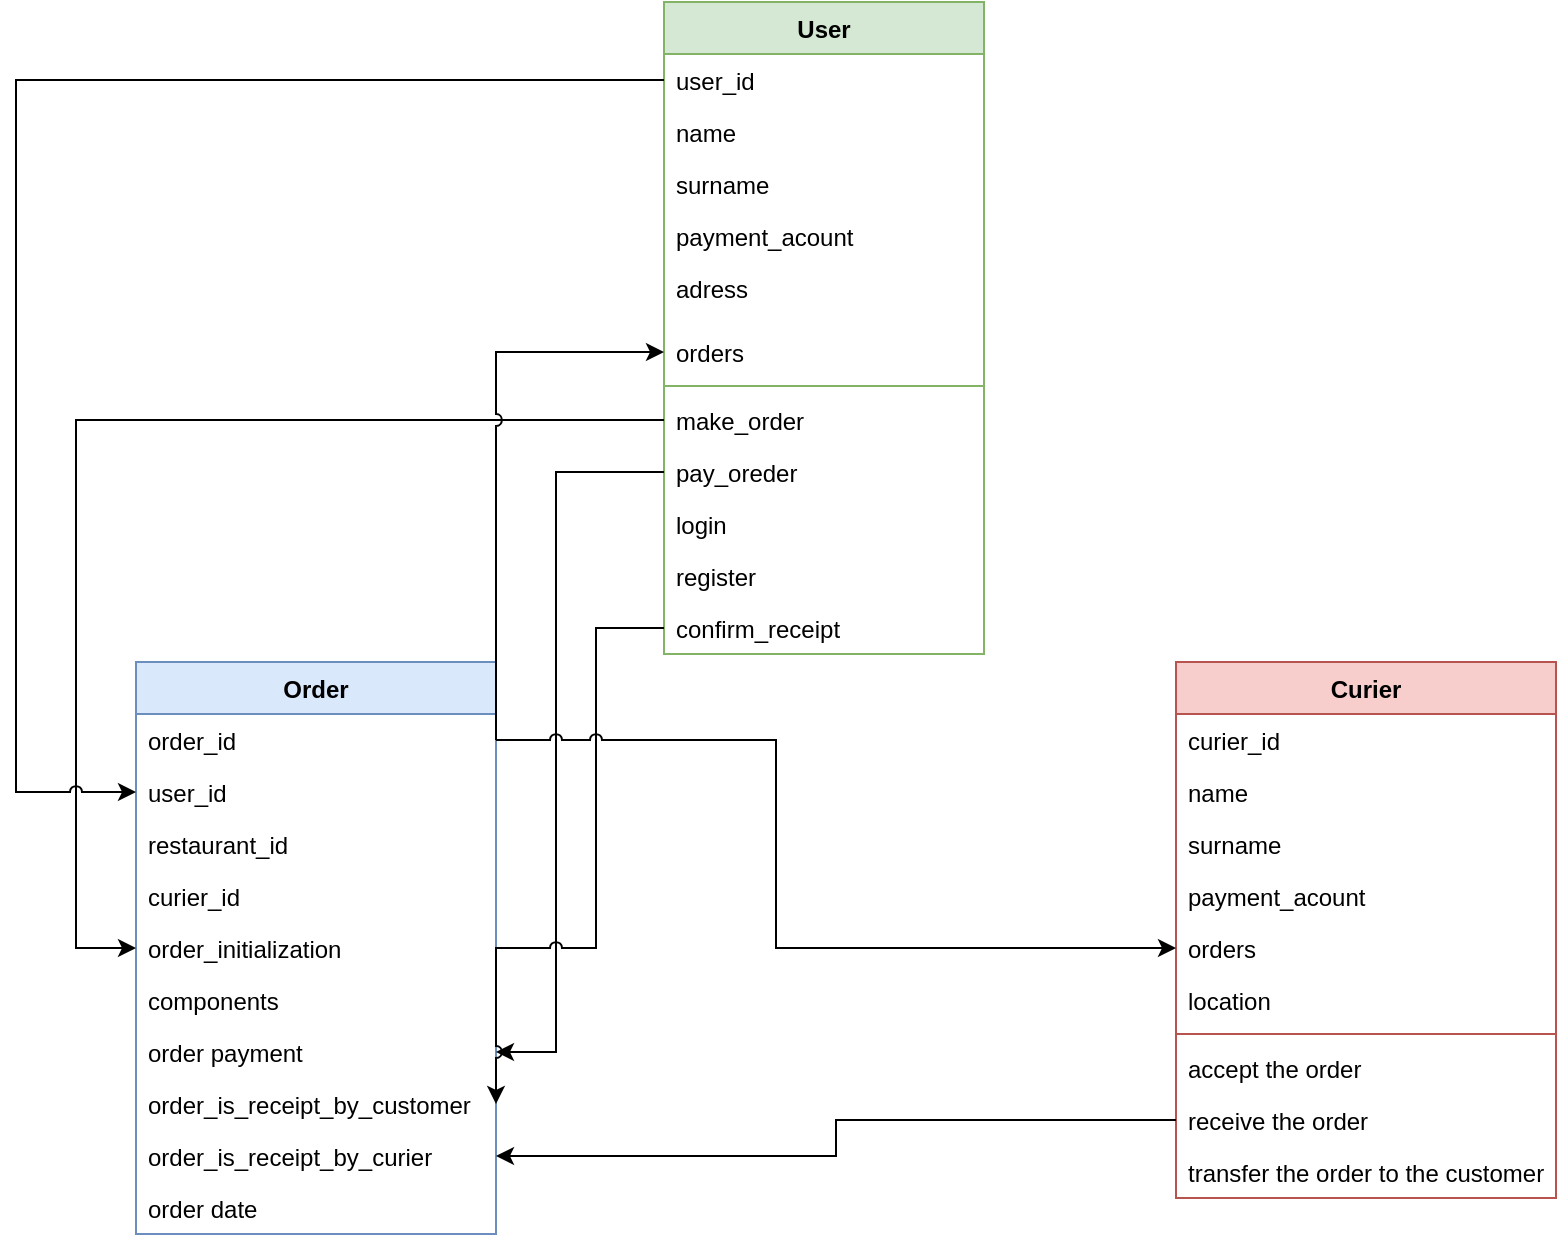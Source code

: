 <mxfile version="20.5.1" type="github">
  <diagram id="9lRc4AQA_lrahVvJycQP" name="Страница 1">
    <mxGraphModel dx="2061" dy="1154" grid="1" gridSize="10" guides="1" tooltips="1" connect="1" arrows="1" fold="1" page="1" pageScale="1" pageWidth="827" pageHeight="1169" math="0" shadow="0">
      <root>
        <mxCell id="0" />
        <mxCell id="1" parent="0" />
        <mxCell id="AVpwUZ2uE2TdRLsjxirD-34" value="User" style="swimlane;fontStyle=1;align=center;verticalAlign=top;childLayout=stackLayout;horizontal=1;startSize=26;horizontalStack=0;resizeParent=1;resizeParentMax=0;resizeLast=0;collapsible=1;marginBottom=0;fillColor=#d5e8d4;strokeColor=#82b366;" parent="1" vertex="1">
          <mxGeometry x="334" y="50" width="160" height="326" as="geometry" />
        </mxCell>
        <mxCell id="AVpwUZ2uE2TdRLsjxirD-38" value="user_id" style="text;strokeColor=none;fillColor=none;align=left;verticalAlign=top;spacingLeft=4;spacingRight=4;overflow=hidden;rotatable=0;points=[[0,0.5],[1,0.5]];portConstraint=eastwest;" parent="AVpwUZ2uE2TdRLsjxirD-34" vertex="1">
          <mxGeometry y="26" width="160" height="26" as="geometry" />
        </mxCell>
        <mxCell id="AVpwUZ2uE2TdRLsjxirD-39" value="name" style="text;strokeColor=none;fillColor=none;align=left;verticalAlign=top;spacingLeft=4;spacingRight=4;overflow=hidden;rotatable=0;points=[[0,0.5],[1,0.5]];portConstraint=eastwest;" parent="AVpwUZ2uE2TdRLsjxirD-34" vertex="1">
          <mxGeometry y="52" width="160" height="26" as="geometry" />
        </mxCell>
        <mxCell id="AVpwUZ2uE2TdRLsjxirD-40" value="surname" style="text;strokeColor=none;fillColor=none;align=left;verticalAlign=top;spacingLeft=4;spacingRight=4;overflow=hidden;rotatable=0;points=[[0,0.5],[1,0.5]];portConstraint=eastwest;" parent="AVpwUZ2uE2TdRLsjxirD-34" vertex="1">
          <mxGeometry y="78" width="160" height="26" as="geometry" />
        </mxCell>
        <mxCell id="AVpwUZ2uE2TdRLsjxirD-41" value="payment_acount" style="text;strokeColor=none;fillColor=none;align=left;verticalAlign=top;spacingLeft=4;spacingRight=4;overflow=hidden;rotatable=0;points=[[0,0.5],[1,0.5]];portConstraint=eastwest;" parent="AVpwUZ2uE2TdRLsjxirD-34" vertex="1">
          <mxGeometry y="104" width="160" height="26" as="geometry" />
        </mxCell>
        <mxCell id="AVpwUZ2uE2TdRLsjxirD-42" value="adress" style="text;strokeColor=none;fillColor=none;align=left;verticalAlign=top;spacingLeft=4;spacingRight=4;overflow=hidden;rotatable=0;points=[[0,0.5],[1,0.5]];portConstraint=eastwest;" parent="AVpwUZ2uE2TdRLsjxirD-34" vertex="1">
          <mxGeometry y="130" width="160" height="32" as="geometry" />
        </mxCell>
        <mxCell id="AVpwUZ2uE2TdRLsjxirD-43" value="orders" style="text;strokeColor=none;fillColor=none;align=left;verticalAlign=top;spacingLeft=4;spacingRight=4;overflow=hidden;rotatable=0;points=[[0,0.5],[1,0.5]];portConstraint=eastwest;" parent="AVpwUZ2uE2TdRLsjxirD-34" vertex="1">
          <mxGeometry y="162" width="160" height="26" as="geometry" />
        </mxCell>
        <mxCell id="AVpwUZ2uE2TdRLsjxirD-36" value="" style="line;strokeWidth=1;fillColor=none;align=left;verticalAlign=middle;spacingTop=-1;spacingLeft=3;spacingRight=3;rotatable=0;labelPosition=right;points=[];portConstraint=eastwest;strokeColor=inherit;" parent="AVpwUZ2uE2TdRLsjxirD-34" vertex="1">
          <mxGeometry y="188" width="160" height="8" as="geometry" />
        </mxCell>
        <mxCell id="AVpwUZ2uE2TdRLsjxirD-37" value="make_order" style="text;strokeColor=none;fillColor=none;align=left;verticalAlign=top;spacingLeft=4;spacingRight=4;overflow=hidden;rotatable=0;points=[[0,0.5],[1,0.5]];portConstraint=eastwest;" parent="AVpwUZ2uE2TdRLsjxirD-34" vertex="1">
          <mxGeometry y="196" width="160" height="26" as="geometry" />
        </mxCell>
        <mxCell id="AVpwUZ2uE2TdRLsjxirD-68" value="pay_oreder" style="text;strokeColor=none;fillColor=none;align=left;verticalAlign=top;spacingLeft=4;spacingRight=4;overflow=hidden;rotatable=0;points=[[0,0.5],[1,0.5]];portConstraint=eastwest;" parent="AVpwUZ2uE2TdRLsjxirD-34" vertex="1">
          <mxGeometry y="222" width="160" height="26" as="geometry" />
        </mxCell>
        <mxCell id="AVpwUZ2uE2TdRLsjxirD-81" value="login" style="text;strokeColor=none;fillColor=none;align=left;verticalAlign=top;spacingLeft=4;spacingRight=4;overflow=hidden;rotatable=0;points=[[0,0.5],[1,0.5]];portConstraint=eastwest;" parent="AVpwUZ2uE2TdRLsjxirD-34" vertex="1">
          <mxGeometry y="248" width="160" height="26" as="geometry" />
        </mxCell>
        <mxCell id="AVpwUZ2uE2TdRLsjxirD-69" value="register" style="text;strokeColor=none;fillColor=none;align=left;verticalAlign=top;spacingLeft=4;spacingRight=4;overflow=hidden;rotatable=0;points=[[0,0.5],[1,0.5]];portConstraint=eastwest;" parent="AVpwUZ2uE2TdRLsjxirD-34" vertex="1">
          <mxGeometry y="274" width="160" height="26" as="geometry" />
        </mxCell>
        <mxCell id="AVpwUZ2uE2TdRLsjxirD-70" value="confirm_receipt" style="text;strokeColor=none;fillColor=none;align=left;verticalAlign=top;spacingLeft=4;spacingRight=4;overflow=hidden;rotatable=0;points=[[0,0.5],[1,0.5]];portConstraint=eastwest;" parent="AVpwUZ2uE2TdRLsjxirD-34" vertex="1">
          <mxGeometry y="300" width="160" height="26" as="geometry" />
        </mxCell>
        <mxCell id="AVpwUZ2uE2TdRLsjxirD-44" value="Order" style="swimlane;fontStyle=1;align=center;verticalAlign=top;childLayout=stackLayout;horizontal=1;startSize=26;horizontalStack=0;resizeParent=1;resizeParentMax=0;resizeLast=0;collapsible=1;marginBottom=0;fillColor=#dae8fc;strokeColor=#6c8ebf;" parent="1" vertex="1">
          <mxGeometry x="70" y="380" width="180" height="286" as="geometry" />
        </mxCell>
        <mxCell id="AVpwUZ2uE2TdRLsjxirD-48" value="order_id" style="text;strokeColor=none;fillColor=none;align=left;verticalAlign=top;spacingLeft=4;spacingRight=4;overflow=hidden;rotatable=0;points=[[0,0.5],[1,0.5]];portConstraint=eastwest;" parent="AVpwUZ2uE2TdRLsjxirD-44" vertex="1">
          <mxGeometry y="26" width="180" height="26" as="geometry" />
        </mxCell>
        <mxCell id="AVpwUZ2uE2TdRLsjxirD-51" value="user_id" style="text;strokeColor=none;fillColor=none;align=left;verticalAlign=top;spacingLeft=4;spacingRight=4;overflow=hidden;rotatable=0;points=[[0,0.5],[1,0.5]];portConstraint=eastwest;" parent="AVpwUZ2uE2TdRLsjxirD-44" vertex="1">
          <mxGeometry y="52" width="180" height="26" as="geometry" />
        </mxCell>
        <mxCell id="AVpwUZ2uE2TdRLsjxirD-53" value="restaurant_id" style="text;strokeColor=none;fillColor=none;align=left;verticalAlign=top;spacingLeft=4;spacingRight=4;overflow=hidden;rotatable=0;points=[[0,0.5],[1,0.5]];portConstraint=eastwest;" parent="AVpwUZ2uE2TdRLsjxirD-44" vertex="1">
          <mxGeometry y="78" width="180" height="26" as="geometry" />
        </mxCell>
        <mxCell id="AVpwUZ2uE2TdRLsjxirD-52" value="curier_id" style="text;strokeColor=none;fillColor=none;align=left;verticalAlign=top;spacingLeft=4;spacingRight=4;overflow=hidden;rotatable=0;points=[[0,0.5],[1,0.5]];portConstraint=eastwest;" parent="AVpwUZ2uE2TdRLsjxirD-44" vertex="1">
          <mxGeometry y="104" width="180" height="26" as="geometry" />
        </mxCell>
        <mxCell id="AVpwUZ2uE2TdRLsjxirD-76" value="order_initialization" style="text;strokeColor=none;fillColor=none;align=left;verticalAlign=top;spacingLeft=4;spacingRight=4;overflow=hidden;rotatable=0;points=[[0,0.5],[1,0.5]];portConstraint=eastwest;" parent="AVpwUZ2uE2TdRLsjxirD-44" vertex="1">
          <mxGeometry y="130" width="180" height="26" as="geometry" />
        </mxCell>
        <mxCell id="AVpwUZ2uE2TdRLsjxirD-49" value="components" style="text;strokeColor=none;fillColor=none;align=left;verticalAlign=top;spacingLeft=4;spacingRight=4;overflow=hidden;rotatable=0;points=[[0,0.5],[1,0.5]];portConstraint=eastwest;" parent="AVpwUZ2uE2TdRLsjxirD-44" vertex="1">
          <mxGeometry y="156" width="180" height="26" as="geometry" />
        </mxCell>
        <mxCell id="AVpwUZ2uE2TdRLsjxirD-78" value="order payment" style="text;strokeColor=none;fillColor=none;align=left;verticalAlign=top;spacingLeft=4;spacingRight=4;overflow=hidden;rotatable=0;points=[[0,0.5],[1,0.5]];portConstraint=eastwest;" parent="AVpwUZ2uE2TdRLsjxirD-44" vertex="1">
          <mxGeometry y="182" width="180" height="26" as="geometry" />
        </mxCell>
        <mxCell id="AVpwUZ2uE2TdRLsjxirD-82" value="order_is_receipt_by_customer" style="text;strokeColor=none;fillColor=none;align=left;verticalAlign=top;spacingLeft=4;spacingRight=4;overflow=hidden;rotatable=0;points=[[0,0.5],[1,0.5]];portConstraint=eastwest;" parent="AVpwUZ2uE2TdRLsjxirD-44" vertex="1">
          <mxGeometry y="208" width="180" height="26" as="geometry" />
        </mxCell>
        <mxCell id="AVpwUZ2uE2TdRLsjxirD-87" value="order_is_receipt_by_curier" style="text;strokeColor=none;fillColor=none;align=left;verticalAlign=top;spacingLeft=4;spacingRight=4;overflow=hidden;rotatable=0;points=[[0,0.5],[1,0.5]];portConstraint=eastwest;" parent="AVpwUZ2uE2TdRLsjxirD-44" vertex="1">
          <mxGeometry y="234" width="180" height="26" as="geometry" />
        </mxCell>
        <mxCell id="AVpwUZ2uE2TdRLsjxirD-50" value="order date" style="text;strokeColor=none;fillColor=none;align=left;verticalAlign=top;spacingLeft=4;spacingRight=4;overflow=hidden;rotatable=0;points=[[0,0.5],[1,0.5]];portConstraint=eastwest;" parent="AVpwUZ2uE2TdRLsjxirD-44" vertex="1">
          <mxGeometry y="260" width="180" height="26" as="geometry" />
        </mxCell>
        <mxCell id="AVpwUZ2uE2TdRLsjxirD-54" value="Curier" style="swimlane;fontStyle=1;align=center;verticalAlign=top;childLayout=stackLayout;horizontal=1;startSize=26;horizontalStack=0;resizeParent=1;resizeParentMax=0;resizeLast=0;collapsible=1;marginBottom=0;fillColor=#f8cecc;strokeColor=#b85450;" parent="1" vertex="1">
          <mxGeometry x="590" y="380" width="190" height="268" as="geometry" />
        </mxCell>
        <mxCell id="AVpwUZ2uE2TdRLsjxirD-58" value="curier_id" style="text;strokeColor=none;fillColor=none;align=left;verticalAlign=top;spacingLeft=4;spacingRight=4;overflow=hidden;rotatable=0;points=[[0,0.5],[1,0.5]];portConstraint=eastwest;" parent="AVpwUZ2uE2TdRLsjxirD-54" vertex="1">
          <mxGeometry y="26" width="190" height="26" as="geometry" />
        </mxCell>
        <mxCell id="AVpwUZ2uE2TdRLsjxirD-59" value="name" style="text;strokeColor=none;fillColor=none;align=left;verticalAlign=top;spacingLeft=4;spacingRight=4;overflow=hidden;rotatable=0;points=[[0,0.5],[1,0.5]];portConstraint=eastwest;" parent="AVpwUZ2uE2TdRLsjxirD-54" vertex="1">
          <mxGeometry y="52" width="190" height="26" as="geometry" />
        </mxCell>
        <mxCell id="AVpwUZ2uE2TdRLsjxirD-60" value="surname" style="text;strokeColor=none;fillColor=none;align=left;verticalAlign=top;spacingLeft=4;spacingRight=4;overflow=hidden;rotatable=0;points=[[0,0.5],[1,0.5]];portConstraint=eastwest;" parent="AVpwUZ2uE2TdRLsjxirD-54" vertex="1">
          <mxGeometry y="78" width="190" height="26" as="geometry" />
        </mxCell>
        <mxCell id="AVpwUZ2uE2TdRLsjxirD-63" value="payment_acount" style="text;strokeColor=none;fillColor=none;align=left;verticalAlign=top;spacingLeft=4;spacingRight=4;overflow=hidden;rotatable=0;points=[[0,0.5],[1,0.5]];portConstraint=eastwest;" parent="AVpwUZ2uE2TdRLsjxirD-54" vertex="1">
          <mxGeometry y="104" width="190" height="26" as="geometry" />
        </mxCell>
        <mxCell id="AVpwUZ2uE2TdRLsjxirD-62" value="orders" style="text;strokeColor=none;fillColor=none;align=left;verticalAlign=top;spacingLeft=4;spacingRight=4;overflow=hidden;rotatable=0;points=[[0,0.5],[1,0.5]];portConstraint=eastwest;" parent="AVpwUZ2uE2TdRLsjxirD-54" vertex="1">
          <mxGeometry y="130" width="190" height="26" as="geometry" />
        </mxCell>
        <mxCell id="AVpwUZ2uE2TdRLsjxirD-61" value="location" style="text;strokeColor=none;fillColor=none;align=left;verticalAlign=top;spacingLeft=4;spacingRight=4;overflow=hidden;rotatable=0;points=[[0,0.5],[1,0.5]];portConstraint=eastwest;" parent="AVpwUZ2uE2TdRLsjxirD-54" vertex="1">
          <mxGeometry y="156" width="190" height="26" as="geometry" />
        </mxCell>
        <mxCell id="AVpwUZ2uE2TdRLsjxirD-56" value="" style="line;strokeWidth=1;fillColor=none;align=left;verticalAlign=middle;spacingTop=-1;spacingLeft=3;spacingRight=3;rotatable=0;labelPosition=right;points=[];portConstraint=eastwest;strokeColor=inherit;" parent="AVpwUZ2uE2TdRLsjxirD-54" vertex="1">
          <mxGeometry y="182" width="190" height="8" as="geometry" />
        </mxCell>
        <mxCell id="AVpwUZ2uE2TdRLsjxirD-57" value="accept the order&#xa;" style="text;strokeColor=none;fillColor=none;align=left;verticalAlign=top;spacingLeft=4;spacingRight=4;overflow=hidden;rotatable=0;points=[[0,0.5],[1,0.5]];portConstraint=eastwest;" parent="AVpwUZ2uE2TdRLsjxirD-54" vertex="1">
          <mxGeometry y="190" width="190" height="26" as="geometry" />
        </mxCell>
        <mxCell id="AVpwUZ2uE2TdRLsjxirD-72" value="receive the order" style="text;strokeColor=none;fillColor=none;align=left;verticalAlign=top;spacingLeft=4;spacingRight=4;overflow=hidden;rotatable=0;points=[[0,0.5],[1,0.5]];portConstraint=eastwest;" parent="AVpwUZ2uE2TdRLsjxirD-54" vertex="1">
          <mxGeometry y="216" width="190" height="26" as="geometry" />
        </mxCell>
        <mxCell id="AVpwUZ2uE2TdRLsjxirD-73" value="transfer the order to the customer" style="text;strokeColor=none;fillColor=none;align=left;verticalAlign=top;spacingLeft=4;spacingRight=4;overflow=hidden;rotatable=0;points=[[0,0.5],[1,0.5]];portConstraint=eastwest;" parent="AVpwUZ2uE2TdRLsjxirD-54" vertex="1">
          <mxGeometry y="242" width="190" height="26" as="geometry" />
        </mxCell>
        <mxCell id="AVpwUZ2uE2TdRLsjxirD-77" style="edgeStyle=orthogonalEdgeStyle;rounded=0;orthogonalLoop=1;jettySize=auto;html=1;exitX=0;exitY=0.5;exitDx=0;exitDy=0;entryX=0;entryY=0.5;entryDx=0;entryDy=0;" parent="1" source="AVpwUZ2uE2TdRLsjxirD-37" target="AVpwUZ2uE2TdRLsjxirD-76" edge="1">
          <mxGeometry relative="1" as="geometry">
            <Array as="points">
              <mxPoint x="40" y="259" />
              <mxPoint x="40" y="523" />
            </Array>
          </mxGeometry>
        </mxCell>
        <mxCell id="AVpwUZ2uE2TdRLsjxirD-79" style="edgeStyle=orthogonalEdgeStyle;rounded=0;orthogonalLoop=1;jettySize=auto;html=1;exitX=0;exitY=0.5;exitDx=0;exitDy=0;entryX=1;entryY=0.5;entryDx=0;entryDy=0;" parent="1" source="AVpwUZ2uE2TdRLsjxirD-68" target="AVpwUZ2uE2TdRLsjxirD-78" edge="1">
          <mxGeometry relative="1" as="geometry">
            <Array as="points">
              <mxPoint x="280" y="285" />
              <mxPoint x="280" y="575" />
            </Array>
          </mxGeometry>
        </mxCell>
        <mxCell id="AVpwUZ2uE2TdRLsjxirD-83" style="edgeStyle=orthogonalEdgeStyle;rounded=0;jumpStyle=arc;orthogonalLoop=1;jettySize=auto;html=1;exitX=0;exitY=0.5;exitDx=0;exitDy=0;entryX=1;entryY=0.5;entryDx=0;entryDy=0;" parent="1" source="AVpwUZ2uE2TdRLsjxirD-70" target="AVpwUZ2uE2TdRLsjxirD-82" edge="1">
          <mxGeometry relative="1" as="geometry">
            <Array as="points">
              <mxPoint x="300" y="363" />
              <mxPoint x="300" y="523" />
            </Array>
          </mxGeometry>
        </mxCell>
        <mxCell id="AVpwUZ2uE2TdRLsjxirD-84" style="edgeStyle=orthogonalEdgeStyle;rounded=0;jumpStyle=arc;orthogonalLoop=1;jettySize=auto;html=1;exitX=0;exitY=0.5;exitDx=0;exitDy=0;entryX=0;entryY=0.5;entryDx=0;entryDy=0;" parent="1" source="AVpwUZ2uE2TdRLsjxirD-38" target="AVpwUZ2uE2TdRLsjxirD-51" edge="1">
          <mxGeometry relative="1" as="geometry">
            <Array as="points">
              <mxPoint x="10" y="89" />
              <mxPoint x="10" y="445" />
            </Array>
          </mxGeometry>
        </mxCell>
        <mxCell id="AVpwUZ2uE2TdRLsjxirD-85" style="edgeStyle=orthogonalEdgeStyle;rounded=0;jumpStyle=arc;orthogonalLoop=1;jettySize=auto;html=1;exitX=1;exitY=0.5;exitDx=0;exitDy=0;entryX=0;entryY=0.5;entryDx=0;entryDy=0;" parent="1" source="AVpwUZ2uE2TdRLsjxirD-48" target="AVpwUZ2uE2TdRLsjxirD-43" edge="1">
          <mxGeometry relative="1" as="geometry">
            <Array as="points">
              <mxPoint x="250" y="419" />
              <mxPoint x="250" y="225" />
            </Array>
          </mxGeometry>
        </mxCell>
        <mxCell id="AVpwUZ2uE2TdRLsjxirD-86" style="edgeStyle=orthogonalEdgeStyle;rounded=0;jumpStyle=arc;orthogonalLoop=1;jettySize=auto;html=1;exitX=1;exitY=0.5;exitDx=0;exitDy=0;entryX=0;entryY=0.5;entryDx=0;entryDy=0;" parent="1" source="AVpwUZ2uE2TdRLsjxirD-48" target="AVpwUZ2uE2TdRLsjxirD-62" edge="1">
          <mxGeometry relative="1" as="geometry">
            <Array as="points">
              <mxPoint x="390" y="419" />
              <mxPoint x="390" y="523" />
            </Array>
          </mxGeometry>
        </mxCell>
        <mxCell id="AVpwUZ2uE2TdRLsjxirD-88" style="edgeStyle=orthogonalEdgeStyle;rounded=0;jumpStyle=arc;orthogonalLoop=1;jettySize=auto;html=1;exitX=0;exitY=0.5;exitDx=0;exitDy=0;entryX=1;entryY=0.5;entryDx=0;entryDy=0;" parent="1" source="AVpwUZ2uE2TdRLsjxirD-72" target="AVpwUZ2uE2TdRLsjxirD-87" edge="1">
          <mxGeometry relative="1" as="geometry" />
        </mxCell>
      </root>
    </mxGraphModel>
  </diagram>
</mxfile>
